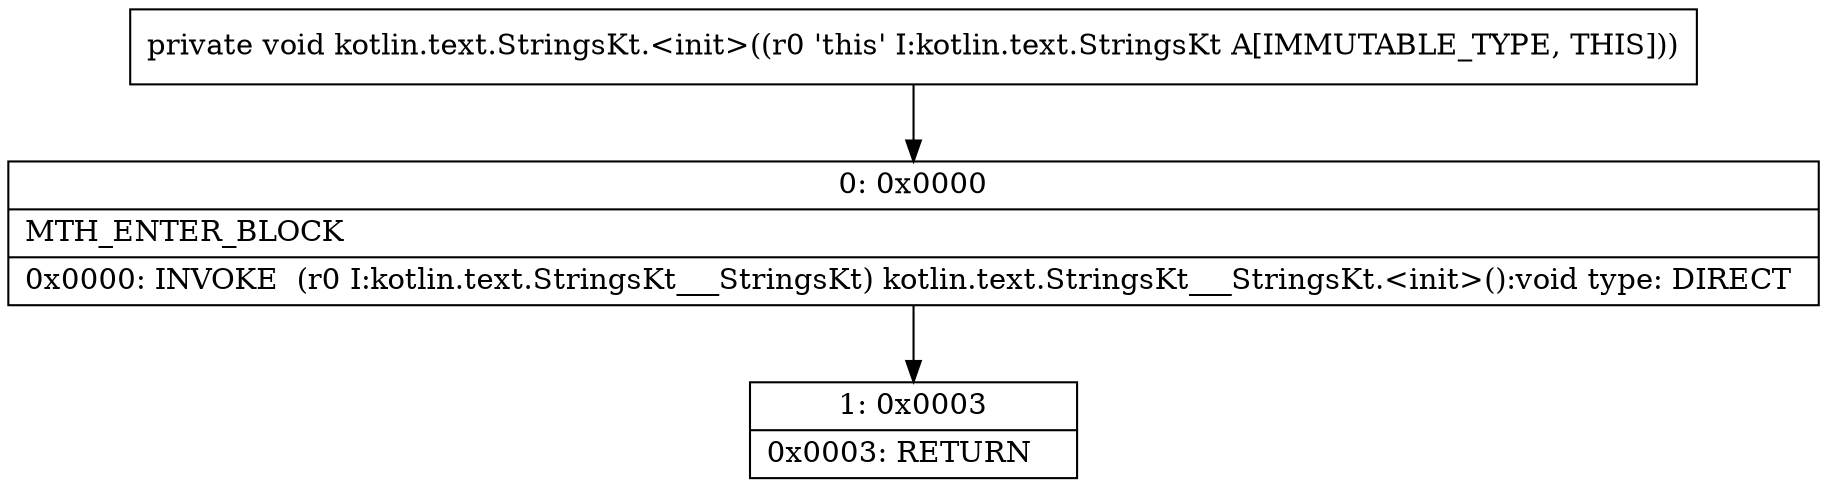 digraph "CFG forkotlin.text.StringsKt.\<init\>()V" {
Node_0 [shape=record,label="{0\:\ 0x0000|MTH_ENTER_BLOCK\l|0x0000: INVOKE  (r0 I:kotlin.text.StringsKt___StringsKt) kotlin.text.StringsKt___StringsKt.\<init\>():void type: DIRECT \l}"];
Node_1 [shape=record,label="{1\:\ 0x0003|0x0003: RETURN   \l}"];
MethodNode[shape=record,label="{private void kotlin.text.StringsKt.\<init\>((r0 'this' I:kotlin.text.StringsKt A[IMMUTABLE_TYPE, THIS])) }"];
MethodNode -> Node_0;
Node_0 -> Node_1;
}

